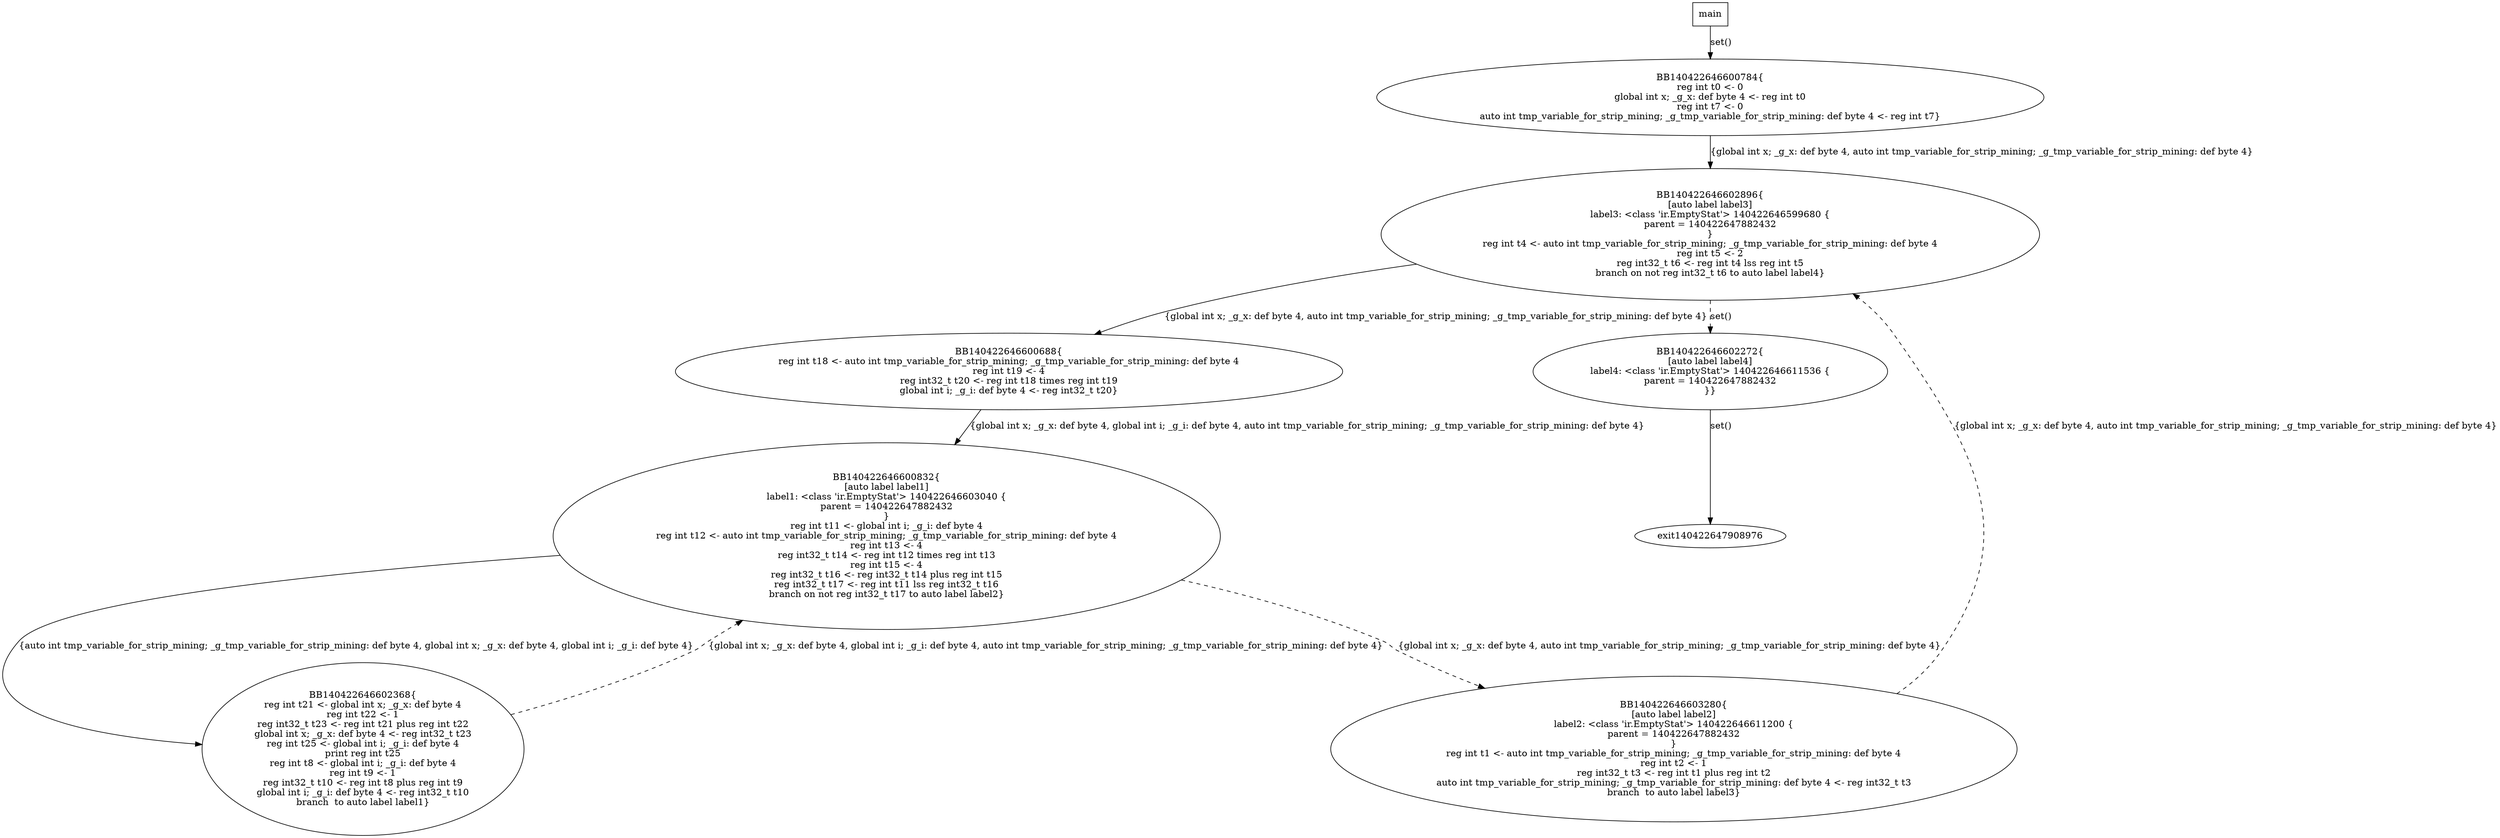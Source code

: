 digraph G {
140422646600784 [label="BB140422646600784{\nreg int t0 <- 0\nglobal int x; _g_x: def byte 4 <- reg int t0\nreg int t7 <- 0\nauto int tmp_variable_for_strip_mining; _g_tmp_variable_for_strip_mining: def byte 4 <- reg int t7}"];
140422646600784 -> 140422646602896 [label="{global int x; _g_x: def byte 4, auto int tmp_variable_for_strip_mining; _g_tmp_variable_for_strip_mining: def byte 4}"];
140422646602896 [label="BB140422646602896{\n[auto label label3]\nlabel3: <class 'ir.EmptyStat'> 140422646599680 {
parent = 140422647882432
}\nreg int t4 <- auto int tmp_variable_for_strip_mining; _g_tmp_variable_for_strip_mining: def byte 4\nreg int t5 <- 2\nreg int32_t t6 <- reg int t4 lss reg int t5\nbranch on not reg int32_t t6 to auto label label4}"];
140422646602896 -> 140422646600688 [label="{global int x; _g_x: def byte 4, auto int tmp_variable_for_strip_mining; _g_tmp_variable_for_strip_mining: def byte 4}"];
140422646602896 -> 140422646602272 [style=dashed,label="set()"];
140422646600688 [label="BB140422646600688{\nreg int t18 <- auto int tmp_variable_for_strip_mining; _g_tmp_variable_for_strip_mining: def byte 4\nreg int t19 <- 4\nreg int32_t t20 <- reg int t18 times reg int t19\nglobal int i; _g_i: def byte 4 <- reg int32_t t20}"];
140422646600688 -> 140422646600832 [label="{global int x; _g_x: def byte 4, global int i; _g_i: def byte 4, auto int tmp_variable_for_strip_mining; _g_tmp_variable_for_strip_mining: def byte 4}"];
140422646600832 [label="BB140422646600832{\n[auto label label1]\nlabel1: <class 'ir.EmptyStat'> 140422646603040 {
parent = 140422647882432
}\nreg int t11 <- global int i; _g_i: def byte 4\nreg int t12 <- auto int tmp_variable_for_strip_mining; _g_tmp_variable_for_strip_mining: def byte 4\nreg int t13 <- 4\nreg int32_t t14 <- reg int t12 times reg int t13\nreg int t15 <- 4\nreg int32_t t16 <- reg int32_t t14 plus reg int t15\nreg int32_t t17 <- reg int t11 lss reg int32_t t16\nbranch on not reg int32_t t17 to auto label label2}"];
140422646600832 -> 140422646602368 [label="{auto int tmp_variable_for_strip_mining; _g_tmp_variable_for_strip_mining: def byte 4, global int x; _g_x: def byte 4, global int i; _g_i: def byte 4}"];
140422646600832 -> 140422646603280 [style=dashed,label="{global int x; _g_x: def byte 4, auto int tmp_variable_for_strip_mining; _g_tmp_variable_for_strip_mining: def byte 4}"];
140422646602368 [label="BB140422646602368{\nreg int t21 <- global int x; _g_x: def byte 4\nreg int t22 <- 1\nreg int32_t t23 <- reg int t21 plus reg int t22\nglobal int x; _g_x: def byte 4 <- reg int32_t t23\nreg int t25 <- global int i; _g_i: def byte 4\nprint reg int t25\nreg int t8 <- global int i; _g_i: def byte 4\nreg int t9 <- 1\nreg int32_t t10 <- reg int t8 plus reg int t9\nglobal int i; _g_i: def byte 4 <- reg int32_t t10\nbranch  to auto label label1}"];
140422646602368 -> 140422646600832 [style=dashed,label="{global int x; _g_x: def byte 4, global int i; _g_i: def byte 4, auto int tmp_variable_for_strip_mining; _g_tmp_variable_for_strip_mining: def byte 4}"];
140422646603280 [label="BB140422646603280{\n[auto label label2]\nlabel2: <class 'ir.EmptyStat'> 140422646611200 {
parent = 140422647882432
}\nreg int t1 <- auto int tmp_variable_for_strip_mining; _g_tmp_variable_for_strip_mining: def byte 4\nreg int t2 <- 1\nreg int32_t t3 <- reg int t1 plus reg int t2\nauto int tmp_variable_for_strip_mining; _g_tmp_variable_for_strip_mining: def byte 4 <- reg int32_t t3\nbranch  to auto label label3}"];
140422646603280 -> 140422646602896 [style=dashed,label="{global int x; _g_x: def byte 4, auto int tmp_variable_for_strip_mining; _g_tmp_variable_for_strip_mining: def byte 4}"];
140422646602272 [label="BB140422646602272{\n[auto label label4]\nlabel4: <class 'ir.EmptyStat'> 140422646611536 {
parent = 140422647882432
}}"];
140422646602272 -> exit140422647908976 [label="set()"];
main [shape=box];
main -> 140422646600784 [label="set()"];
}
